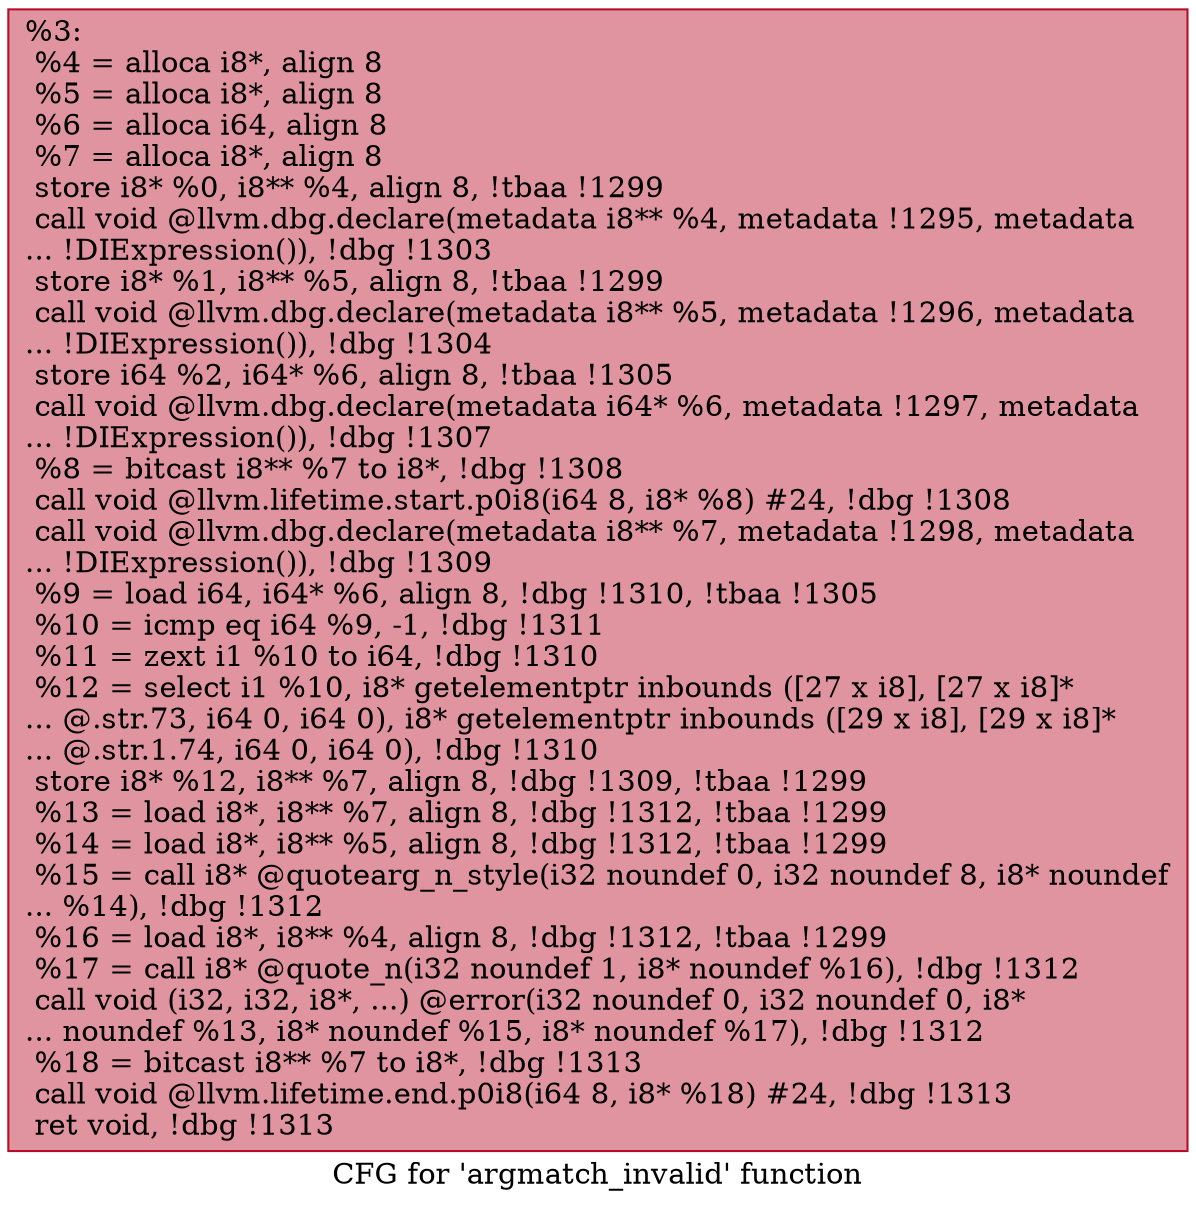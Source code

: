 digraph "CFG for 'argmatch_invalid' function" {
	label="CFG for 'argmatch_invalid' function";

	Node0x1e72220 [shape=record,color="#b70d28ff", style=filled, fillcolor="#b70d2870",label="{%3:\l  %4 = alloca i8*, align 8\l  %5 = alloca i8*, align 8\l  %6 = alloca i64, align 8\l  %7 = alloca i8*, align 8\l  store i8* %0, i8** %4, align 8, !tbaa !1299\l  call void @llvm.dbg.declare(metadata i8** %4, metadata !1295, metadata\l... !DIExpression()), !dbg !1303\l  store i8* %1, i8** %5, align 8, !tbaa !1299\l  call void @llvm.dbg.declare(metadata i8** %5, metadata !1296, metadata\l... !DIExpression()), !dbg !1304\l  store i64 %2, i64* %6, align 8, !tbaa !1305\l  call void @llvm.dbg.declare(metadata i64* %6, metadata !1297, metadata\l... !DIExpression()), !dbg !1307\l  %8 = bitcast i8** %7 to i8*, !dbg !1308\l  call void @llvm.lifetime.start.p0i8(i64 8, i8* %8) #24, !dbg !1308\l  call void @llvm.dbg.declare(metadata i8** %7, metadata !1298, metadata\l... !DIExpression()), !dbg !1309\l  %9 = load i64, i64* %6, align 8, !dbg !1310, !tbaa !1305\l  %10 = icmp eq i64 %9, -1, !dbg !1311\l  %11 = zext i1 %10 to i64, !dbg !1310\l  %12 = select i1 %10, i8* getelementptr inbounds ([27 x i8], [27 x i8]*\l... @.str.73, i64 0, i64 0), i8* getelementptr inbounds ([29 x i8], [29 x i8]*\l... @.str.1.74, i64 0, i64 0), !dbg !1310\l  store i8* %12, i8** %7, align 8, !dbg !1309, !tbaa !1299\l  %13 = load i8*, i8** %7, align 8, !dbg !1312, !tbaa !1299\l  %14 = load i8*, i8** %5, align 8, !dbg !1312, !tbaa !1299\l  %15 = call i8* @quotearg_n_style(i32 noundef 0, i32 noundef 8, i8* noundef\l... %14), !dbg !1312\l  %16 = load i8*, i8** %4, align 8, !dbg !1312, !tbaa !1299\l  %17 = call i8* @quote_n(i32 noundef 1, i8* noundef %16), !dbg !1312\l  call void (i32, i32, i8*, ...) @error(i32 noundef 0, i32 noundef 0, i8*\l... noundef %13, i8* noundef %15, i8* noundef %17), !dbg !1312\l  %18 = bitcast i8** %7 to i8*, !dbg !1313\l  call void @llvm.lifetime.end.p0i8(i64 8, i8* %18) #24, !dbg !1313\l  ret void, !dbg !1313\l}"];
}
